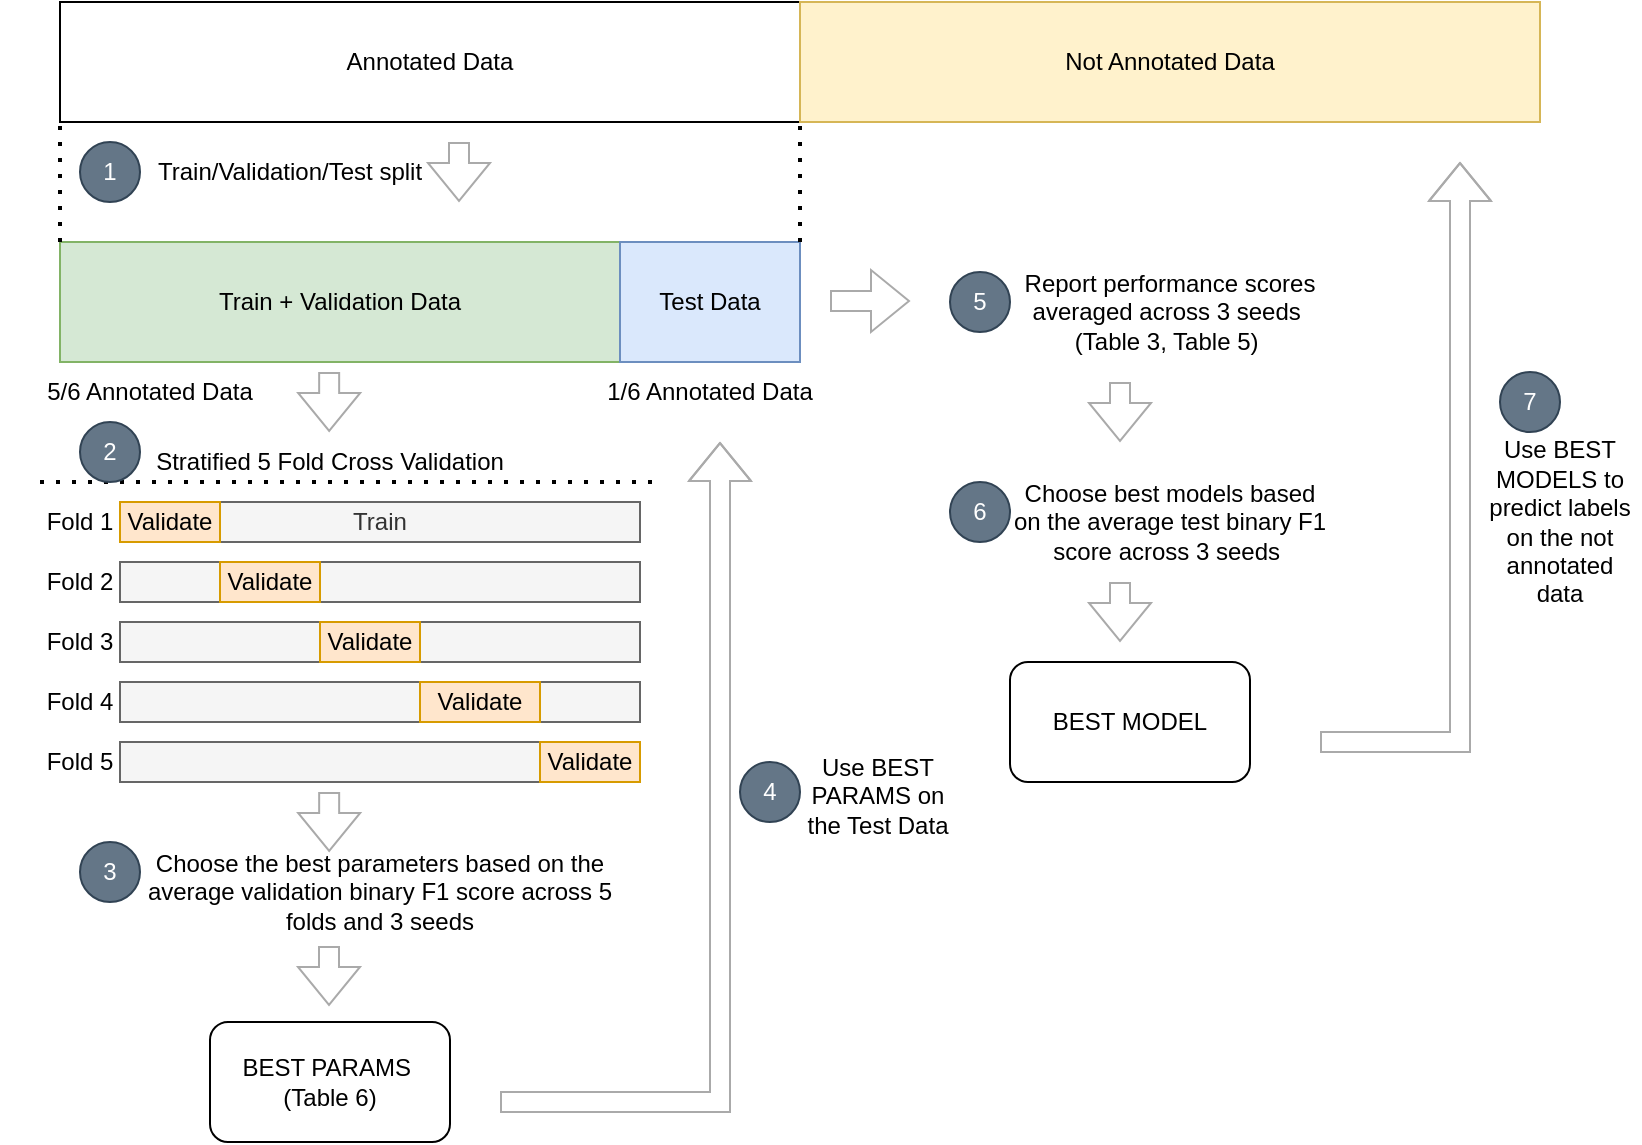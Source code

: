 <mxfile version="26.0.4">
  <diagram name="Page-1" id="k8qGRllSuCCMeSWJRuRN">
    <mxGraphModel dx="1242" dy="827" grid="1" gridSize="10" guides="1" tooltips="1" connect="1" arrows="1" fold="1" page="1" pageScale="1" pageWidth="850" pageHeight="1100" math="0" shadow="0">
      <root>
        <mxCell id="0" />
        <mxCell id="1" parent="0" />
        <mxCell id="Wy1gnbVzSQiRrtNqNRIT-1" value="Annotated Data" style="rounded=0;whiteSpace=wrap;html=1;" vertex="1" parent="1">
          <mxGeometry x="40" y="50" width="370" height="60" as="geometry" />
        </mxCell>
        <mxCell id="Wy1gnbVzSQiRrtNqNRIT-2" value="Not Annotated Data" style="rounded=0;whiteSpace=wrap;html=1;fillColor=#fff2cc;strokeColor=#d6b656;" vertex="1" parent="1">
          <mxGeometry x="410" y="50" width="370" height="60" as="geometry" />
        </mxCell>
        <mxCell id="Wy1gnbVzSQiRrtNqNRIT-3" value="Train + Validation Data" style="rounded=0;whiteSpace=wrap;html=1;fillColor=#d5e8d4;strokeColor=#82b366;" vertex="1" parent="1">
          <mxGeometry x="40" y="170" width="280" height="60" as="geometry" />
        </mxCell>
        <mxCell id="Wy1gnbVzSQiRrtNqNRIT-4" value="Test Data" style="rounded=0;whiteSpace=wrap;html=1;fillColor=#dae8fc;strokeColor=#6c8ebf;" vertex="1" parent="1">
          <mxGeometry x="320" y="170" width="90" height="60" as="geometry" />
        </mxCell>
        <mxCell id="Wy1gnbVzSQiRrtNqNRIT-5" value="" style="endArrow=none;dashed=1;html=1;dashPattern=1 3;strokeWidth=2;rounded=0;exitX=1;exitY=0;exitDx=0;exitDy=0;entryX=1;entryY=1;entryDx=0;entryDy=0;" edge="1" parent="1" source="Wy1gnbVzSQiRrtNqNRIT-4" target="Wy1gnbVzSQiRrtNqNRIT-1">
          <mxGeometry width="50" height="50" relative="1" as="geometry">
            <mxPoint x="400" y="160" as="sourcePoint" />
            <mxPoint x="410" y="100" as="targetPoint" />
          </mxGeometry>
        </mxCell>
        <mxCell id="Wy1gnbVzSQiRrtNqNRIT-6" value="" style="endArrow=none;dashed=1;html=1;dashPattern=1 3;strokeWidth=2;rounded=0;entryX=0;entryY=1;entryDx=0;entryDy=0;exitX=0;exitY=0;exitDx=0;exitDy=0;" edge="1" parent="1" source="Wy1gnbVzSQiRrtNqNRIT-3" target="Wy1gnbVzSQiRrtNqNRIT-1">
          <mxGeometry width="50" height="50" relative="1" as="geometry">
            <mxPoint x="10" y="170" as="sourcePoint" />
            <mxPoint x="39" y="110" as="targetPoint" />
          </mxGeometry>
        </mxCell>
        <mxCell id="Wy1gnbVzSQiRrtNqNRIT-7" value="Train" style="rounded=0;whiteSpace=wrap;html=1;fillColor=#f5f5f5;fontColor=#333333;strokeColor=#666666;" vertex="1" parent="1">
          <mxGeometry x="70" y="300" width="260" height="20" as="geometry" />
        </mxCell>
        <mxCell id="Wy1gnbVzSQiRrtNqNRIT-8" value="Validate" style="rounded=0;whiteSpace=wrap;html=1;fillColor=#ffe6cc;strokeColor=#d79b00;" vertex="1" parent="1">
          <mxGeometry x="70" y="300" width="50" height="20" as="geometry" />
        </mxCell>
        <mxCell id="Wy1gnbVzSQiRrtNqNRIT-9" value="" style="rounded=0;whiteSpace=wrap;html=1;fillColor=#f5f5f5;fontColor=#333333;strokeColor=#666666;" vertex="1" parent="1">
          <mxGeometry x="70" y="330" width="260" height="20" as="geometry" />
        </mxCell>
        <mxCell id="Wy1gnbVzSQiRrtNqNRIT-11" value="" style="rounded=0;whiteSpace=wrap;html=1;fillColor=#f5f5f5;fontColor=#333333;strokeColor=#666666;" vertex="1" parent="1">
          <mxGeometry x="70" y="360" width="260" height="20" as="geometry" />
        </mxCell>
        <mxCell id="Wy1gnbVzSQiRrtNqNRIT-12" value="" style="rounded=0;whiteSpace=wrap;html=1;fillColor=#f5f5f5;fontColor=#333333;strokeColor=#666666;" vertex="1" parent="1">
          <mxGeometry x="70" y="390" width="260" height="20" as="geometry" />
        </mxCell>
        <mxCell id="Wy1gnbVzSQiRrtNqNRIT-13" value="" style="rounded=0;whiteSpace=wrap;html=1;fillColor=#f5f5f5;fontColor=#333333;strokeColor=#666666;" vertex="1" parent="1">
          <mxGeometry x="70" y="420" width="260" height="20" as="geometry" />
        </mxCell>
        <mxCell id="Wy1gnbVzSQiRrtNqNRIT-16" value="Validate" style="rounded=0;whiteSpace=wrap;html=1;fillColor=#ffe6cc;strokeColor=#d79b00;" vertex="1" parent="1">
          <mxGeometry x="120" y="330" width="50" height="20" as="geometry" />
        </mxCell>
        <mxCell id="Wy1gnbVzSQiRrtNqNRIT-17" value="Validate" style="rounded=0;whiteSpace=wrap;html=1;fillColor=#ffe6cc;strokeColor=#d79b00;" vertex="1" parent="1">
          <mxGeometry x="170" y="360" width="50" height="20" as="geometry" />
        </mxCell>
        <mxCell id="Wy1gnbVzSQiRrtNqNRIT-18" value="Validate" style="rounded=0;whiteSpace=wrap;html=1;fillColor=#ffe6cc;strokeColor=#d79b00;" vertex="1" parent="1">
          <mxGeometry x="280" y="420" width="50" height="20" as="geometry" />
        </mxCell>
        <mxCell id="Wy1gnbVzSQiRrtNqNRIT-19" value="Validate" style="rounded=0;whiteSpace=wrap;html=1;fillColor=#ffe6cc;strokeColor=#d79b00;" vertex="1" parent="1">
          <mxGeometry x="220" y="390" width="60" height="20" as="geometry" />
        </mxCell>
        <mxCell id="Wy1gnbVzSQiRrtNqNRIT-20" value="Fold 1" style="text;html=1;align=center;verticalAlign=middle;whiteSpace=wrap;rounded=0;" vertex="1" parent="1">
          <mxGeometry x="20" y="295" width="60" height="30" as="geometry" />
        </mxCell>
        <mxCell id="Wy1gnbVzSQiRrtNqNRIT-21" value="Fold 2" style="text;html=1;align=center;verticalAlign=middle;whiteSpace=wrap;rounded=0;" vertex="1" parent="1">
          <mxGeometry x="20" y="325" width="60" height="30" as="geometry" />
        </mxCell>
        <mxCell id="Wy1gnbVzSQiRrtNqNRIT-22" value="Fold 3" style="text;html=1;align=center;verticalAlign=middle;whiteSpace=wrap;rounded=0;" vertex="1" parent="1">
          <mxGeometry x="20" y="355" width="60" height="30" as="geometry" />
        </mxCell>
        <mxCell id="Wy1gnbVzSQiRrtNqNRIT-23" value="Fold 4" style="text;html=1;align=center;verticalAlign=middle;whiteSpace=wrap;rounded=0;" vertex="1" parent="1">
          <mxGeometry x="20" y="385" width="60" height="30" as="geometry" />
        </mxCell>
        <mxCell id="Wy1gnbVzSQiRrtNqNRIT-24" value="Fold 5" style="text;html=1;align=center;verticalAlign=middle;whiteSpace=wrap;rounded=0;" vertex="1" parent="1">
          <mxGeometry x="20" y="415" width="60" height="30" as="geometry" />
        </mxCell>
        <mxCell id="Wy1gnbVzSQiRrtNqNRIT-25" value="1/6 Annotated Data" style="text;html=1;align=center;verticalAlign=middle;whiteSpace=wrap;rounded=0;" vertex="1" parent="1">
          <mxGeometry x="290" y="230" width="150" height="30" as="geometry" />
        </mxCell>
        <mxCell id="Wy1gnbVzSQiRrtNqNRIT-26" value="5/6 Annotated Data" style="text;html=1;align=center;verticalAlign=middle;whiteSpace=wrap;rounded=0;" vertex="1" parent="1">
          <mxGeometry x="10" y="230" width="150" height="30" as="geometry" />
        </mxCell>
        <mxCell id="Wy1gnbVzSQiRrtNqNRIT-27" value="" style="shape=flexArrow;endArrow=classic;html=1;rounded=0;strokeColor=light-dark(#aaaaaa, #ededed);" edge="1" parent="1">
          <mxGeometry width="50" height="50" relative="1" as="geometry">
            <mxPoint x="174.58" y="235" as="sourcePoint" />
            <mxPoint x="174.58" y="265" as="targetPoint" />
          </mxGeometry>
        </mxCell>
        <mxCell id="Wy1gnbVzSQiRrtNqNRIT-29" value="Stratified 5 Fold Cross Validation" style="text;html=1;align=center;verticalAlign=middle;whiteSpace=wrap;rounded=0;" vertex="1" parent="1">
          <mxGeometry x="40" y="265" width="270" height="30" as="geometry" />
        </mxCell>
        <mxCell id="Wy1gnbVzSQiRrtNqNRIT-31" value="" style="endArrow=none;dashed=1;html=1;dashPattern=1 3;strokeWidth=2;rounded=0;" edge="1" parent="1">
          <mxGeometry width="50" height="50" relative="1" as="geometry">
            <mxPoint x="30" y="290" as="sourcePoint" />
            <mxPoint x="340" y="290" as="targetPoint" />
          </mxGeometry>
        </mxCell>
        <mxCell id="Wy1gnbVzSQiRrtNqNRIT-32" value="" style="shape=flexArrow;endArrow=classic;html=1;rounded=0;strokeColor=light-dark(#aaaaaa, #ededed);" edge="1" parent="1">
          <mxGeometry width="50" height="50" relative="1" as="geometry">
            <mxPoint x="174.58" y="445" as="sourcePoint" />
            <mxPoint x="174.58" y="475" as="targetPoint" />
          </mxGeometry>
        </mxCell>
        <mxCell id="Wy1gnbVzSQiRrtNqNRIT-34" value="Choose the best parameters based on the average validation binary F1 score across 5 folds and 3 seeds" style="text;html=1;align=center;verticalAlign=middle;whiteSpace=wrap;rounded=0;" vertex="1" parent="1">
          <mxGeometry x="70" y="460" width="260" height="70" as="geometry" />
        </mxCell>
        <mxCell id="Wy1gnbVzSQiRrtNqNRIT-35" value="" style="shape=flexArrow;endArrow=classic;html=1;rounded=0;strokeColor=light-dark(#aaaaaa, #ededed);" edge="1" parent="1">
          <mxGeometry width="50" height="50" relative="1" as="geometry">
            <mxPoint x="570" y="340" as="sourcePoint" />
            <mxPoint x="570" y="370" as="targetPoint" />
          </mxGeometry>
        </mxCell>
        <mxCell id="Wy1gnbVzSQiRrtNqNRIT-36" value="BEST PARAMS&amp;nbsp;&lt;div&gt;(Table 6)&lt;/div&gt;" style="rounded=1;whiteSpace=wrap;html=1;" vertex="1" parent="1">
          <mxGeometry x="115" y="560" width="120" height="60" as="geometry" />
        </mxCell>
        <mxCell id="Wy1gnbVzSQiRrtNqNRIT-37" value="" style="shape=flexArrow;endArrow=classic;html=1;rounded=0;strokeColor=light-dark(#aaaaaa, #ededed);" edge="1" parent="1">
          <mxGeometry width="50" height="50" relative="1" as="geometry">
            <mxPoint x="260" y="600" as="sourcePoint" />
            <mxPoint x="370" y="270" as="targetPoint" />
            <Array as="points">
              <mxPoint x="370" y="600" />
            </Array>
          </mxGeometry>
        </mxCell>
        <mxCell id="Wy1gnbVzSQiRrtNqNRIT-38" value="Use BEST PARAMS on the Test Data" style="text;html=1;align=center;verticalAlign=middle;whiteSpace=wrap;rounded=0;" vertex="1" parent="1">
          <mxGeometry x="409" y="432" width="80" height="30" as="geometry" />
        </mxCell>
        <mxCell id="Wy1gnbVzSQiRrtNqNRIT-40" value="" style="shape=flexArrow;endArrow=classic;html=1;rounded=0;strokeColor=light-dark(#aaaaaa, #ededed);" edge="1" parent="1">
          <mxGeometry width="50" height="50" relative="1" as="geometry">
            <mxPoint x="425" y="199.5" as="sourcePoint" />
            <mxPoint x="465" y="199.5" as="targetPoint" />
          </mxGeometry>
        </mxCell>
        <mxCell id="Wy1gnbVzSQiRrtNqNRIT-41" value="Report performance scores averaged across 3 seeds&amp;nbsp;&lt;div&gt;(Table 3, Table 5)&amp;nbsp;&lt;/div&gt;" style="text;html=1;align=center;verticalAlign=middle;whiteSpace=wrap;rounded=0;" vertex="1" parent="1">
          <mxGeometry x="515" y="190" width="160" height="30" as="geometry" />
        </mxCell>
        <mxCell id="Wy1gnbVzSQiRrtNqNRIT-42" value="BEST MODEL" style="rounded=1;whiteSpace=wrap;html=1;" vertex="1" parent="1">
          <mxGeometry x="515" y="380" width="120" height="60" as="geometry" />
        </mxCell>
        <mxCell id="Wy1gnbVzSQiRrtNqNRIT-44" value="Choose best models based on the average test binary F1 score across 3 seeds&amp;nbsp;" style="text;html=1;align=center;verticalAlign=middle;whiteSpace=wrap;rounded=0;" vertex="1" parent="1">
          <mxGeometry x="515" y="295" width="160" height="30" as="geometry" />
        </mxCell>
        <mxCell id="Wy1gnbVzSQiRrtNqNRIT-46" value="" style="shape=flexArrow;endArrow=classic;html=1;rounded=0;strokeColor=light-dark(#aaaaaa, #ededed);" edge="1" parent="1">
          <mxGeometry width="50" height="50" relative="1" as="geometry">
            <mxPoint x="174.5" y="522" as="sourcePoint" />
            <mxPoint x="174.5" y="552" as="targetPoint" />
          </mxGeometry>
        </mxCell>
        <mxCell id="Wy1gnbVzSQiRrtNqNRIT-47" value="" style="shape=flexArrow;endArrow=classic;html=1;rounded=0;strokeColor=light-dark(#aaaaaa, #ededed);" edge="1" parent="1">
          <mxGeometry width="50" height="50" relative="1" as="geometry">
            <mxPoint x="570" y="240" as="sourcePoint" />
            <mxPoint x="570" y="270" as="targetPoint" />
          </mxGeometry>
        </mxCell>
        <mxCell id="Wy1gnbVzSQiRrtNqNRIT-48" value="" style="shape=flexArrow;endArrow=classic;html=1;rounded=0;strokeColor=light-dark(#aaaaaa, #ededed);" edge="1" parent="1">
          <mxGeometry width="50" height="50" relative="1" as="geometry">
            <mxPoint x="670" y="420" as="sourcePoint" />
            <mxPoint x="740" y="130" as="targetPoint" />
            <Array as="points">
              <mxPoint x="740" y="420" />
            </Array>
          </mxGeometry>
        </mxCell>
        <mxCell id="Wy1gnbVzSQiRrtNqNRIT-49" value="Use BEST MODELS to predict labels on the not annotated data" style="text;html=1;align=center;verticalAlign=middle;whiteSpace=wrap;rounded=0;" vertex="1" parent="1">
          <mxGeometry x="750" y="295" width="80" height="30" as="geometry" />
        </mxCell>
        <mxCell id="Wy1gnbVzSQiRrtNqNRIT-51" value="1" style="ellipse;whiteSpace=wrap;html=1;aspect=fixed;fillColor=#647687;fontColor=#ffffff;strokeColor=#314354;" vertex="1" parent="1">
          <mxGeometry x="50" y="120" width="30" height="30" as="geometry" />
        </mxCell>
        <mxCell id="Wy1gnbVzSQiRrtNqNRIT-52" value="Train/Validation/Test split" style="text;html=1;align=center;verticalAlign=middle;whiteSpace=wrap;rounded=0;" vertex="1" parent="1">
          <mxGeometry x="80" y="120" width="150" height="30" as="geometry" />
        </mxCell>
        <mxCell id="Wy1gnbVzSQiRrtNqNRIT-53" value="" style="shape=flexArrow;endArrow=classic;html=1;rounded=0;strokeColor=light-dark(#aaaaaa, #ededed);" edge="1" parent="1">
          <mxGeometry width="50" height="50" relative="1" as="geometry">
            <mxPoint x="239.5" y="120" as="sourcePoint" />
            <mxPoint x="239.5" y="150" as="targetPoint" />
          </mxGeometry>
        </mxCell>
        <mxCell id="Wy1gnbVzSQiRrtNqNRIT-54" value="2" style="ellipse;whiteSpace=wrap;html=1;aspect=fixed;fillColor=#647687;fontColor=#ffffff;strokeColor=#314354;" vertex="1" parent="1">
          <mxGeometry x="50" y="260" width="30" height="30" as="geometry" />
        </mxCell>
        <mxCell id="Wy1gnbVzSQiRrtNqNRIT-55" value="3" style="ellipse;whiteSpace=wrap;html=1;aspect=fixed;fillColor=#647687;fontColor=#ffffff;strokeColor=#314354;" vertex="1" parent="1">
          <mxGeometry x="50" y="470" width="30" height="30" as="geometry" />
        </mxCell>
        <mxCell id="Wy1gnbVzSQiRrtNqNRIT-56" value="4" style="ellipse;whiteSpace=wrap;html=1;aspect=fixed;fillColor=#647687;fontColor=#ffffff;strokeColor=#314354;" vertex="1" parent="1">
          <mxGeometry x="380" y="430" width="30" height="30" as="geometry" />
        </mxCell>
        <mxCell id="Wy1gnbVzSQiRrtNqNRIT-58" value="5" style="ellipse;whiteSpace=wrap;html=1;aspect=fixed;fillColor=#647687;fontColor=#ffffff;strokeColor=#314354;" vertex="1" parent="1">
          <mxGeometry x="485" y="185" width="30" height="30" as="geometry" />
        </mxCell>
        <mxCell id="Wy1gnbVzSQiRrtNqNRIT-59" value="6" style="ellipse;whiteSpace=wrap;html=1;aspect=fixed;fillColor=#647687;fontColor=#ffffff;strokeColor=#314354;" vertex="1" parent="1">
          <mxGeometry x="485" y="290" width="30" height="30" as="geometry" />
        </mxCell>
        <mxCell id="Wy1gnbVzSQiRrtNqNRIT-61" value="7" style="ellipse;whiteSpace=wrap;html=1;aspect=fixed;fillColor=#647687;fontColor=#ffffff;strokeColor=#314354;" vertex="1" parent="1">
          <mxGeometry x="760" y="235" width="30" height="30" as="geometry" />
        </mxCell>
      </root>
    </mxGraphModel>
  </diagram>
</mxfile>
